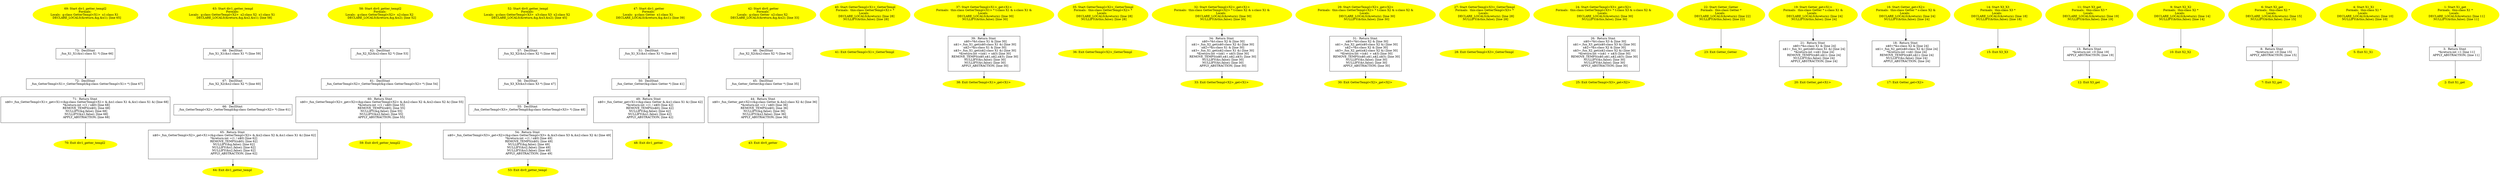 digraph iCFG {
73 [label="73:  DeclStmt \n   _fun_X1_X1(&x1:class X1 *) [line 66]\n " shape="box"]
	

	 73 -> 72 ;
72 [label="72:  DeclStmt \n   _fun_GetterTempl<X1>_GetterTempl(&g:class GetterTempl<X1> *) [line 67]\n " shape="box"]
	

	 72 -> 71 ;
71 [label="71:  Return Stmt \n   n$0=_fun_GetterTempl<X1>_get<X1>(&g:class GetterTempl<X1> &,&x1:class X1 &,&x1:class X1 &) [line 68]\n  *&return:int =(1 / n$0) [line 68]\n  REMOVE_TEMPS(n$0); [line 68]\n  NULLIFY(&g,false); [line 68]\n  NULLIFY(&x1,false); [line 68]\n  APPLY_ABSTRACTION; [line 68]\n " shape="box"]
	

	 71 -> 70 ;
70 [label="70: Exit div1_getter_templ2 \n  " color=yellow style=filled]
	

69 [label="69: Start div1_getter_templ2\nFormals: \nLocals:  g:class GetterTempl<X1>  x1:class X1  \n   DECLARE_LOCALS(&return,&g,&x1); [line 65]\n " color=yellow style=filled]
	

	 69 -> 73 ;
68 [label="68:  DeclStmt \n   _fun_X1_X1(&x1:class X1 *) [line 59]\n " shape="box"]
	

	 68 -> 67 ;
67 [label="67:  DeclStmt \n   _fun_X2_X2(&x2:class X2 *) [line 60]\n " shape="box"]
	

	 67 -> 66 ;
66 [label="66:  DeclStmt \n   _fun_GetterTempl<X2>_GetterTempl(&g:class GetterTempl<X2> *) [line 61]\n " shape="box"]
	

	 66 -> 65 ;
65 [label="65:  Return Stmt \n   n$0=_fun_GetterTempl<X2>_get<X1>(&g:class GetterTempl<X2> &,&x2:class X2 &,&x1:class X1 &) [line 62]\n  *&return:int =(1 / n$0) [line 62]\n  REMOVE_TEMPS(n$0); [line 62]\n  NULLIFY(&g,false); [line 62]\n  NULLIFY(&x1,false); [line 62]\n  NULLIFY(&x2,false); [line 62]\n  APPLY_ABSTRACTION; [line 62]\n " shape="box"]
	

	 65 -> 64 ;
64 [label="64: Exit div1_getter_templ \n  " color=yellow style=filled]
	

63 [label="63: Start div1_getter_templ\nFormals: \nLocals:  g:class GetterTempl<X2>  x2:class X2  x1:class X1  \n   DECLARE_LOCALS(&return,&g,&x2,&x1); [line 58]\n " color=yellow style=filled]
	

	 63 -> 68 ;
62 [label="62:  DeclStmt \n   _fun_X2_X2(&x2:class X2 *) [line 53]\n " shape="box"]
	

	 62 -> 61 ;
61 [label="61:  DeclStmt \n   _fun_GetterTempl<X2>_GetterTempl(&g:class GetterTempl<X2> *) [line 54]\n " shape="box"]
	

	 61 -> 60 ;
60 [label="60:  Return Stmt \n   n$0=_fun_GetterTempl<X2>_get<X2>(&g:class GetterTempl<X2> &,&x2:class X2 &,&x2:class X2 &) [line 55]\n  *&return:int =(1 / n$0) [line 55]\n  REMOVE_TEMPS(n$0); [line 55]\n  NULLIFY(&g,false); [line 55]\n  NULLIFY(&x2,false); [line 55]\n  APPLY_ABSTRACTION; [line 55]\n " shape="box"]
	

	 60 -> 59 ;
59 [label="59: Exit div0_getter_templ2 \n  " color=yellow style=filled]
	

58 [label="58: Start div0_getter_templ2\nFormals: \nLocals:  g:class GetterTempl<X2>  x2:class X2  \n   DECLARE_LOCALS(&return,&g,&x2); [line 52]\n " color=yellow style=filled]
	

	 58 -> 62 ;
57 [label="57:  DeclStmt \n   _fun_X2_X2(&x2:class X2 *) [line 46]\n " shape="box"]
	

	 57 -> 56 ;
56 [label="56:  DeclStmt \n   _fun_X3_X3(&x3:class X3 *) [line 47]\n " shape="box"]
	

	 56 -> 55 ;
55 [label="55:  DeclStmt \n   _fun_GetterTempl<X3>_GetterTempl(&g:class GetterTempl<X3> *) [line 48]\n " shape="box"]
	

	 55 -> 54 ;
54 [label="54:  Return Stmt \n   n$0=_fun_GetterTempl<X3>_get<X2>(&g:class GetterTempl<X3> &,&x3:class X3 &,&x2:class X2 &) [line 49]\n  *&return:int =(1 / n$0) [line 49]\n  REMOVE_TEMPS(n$0); [line 49]\n  NULLIFY(&g,false); [line 49]\n  NULLIFY(&x2,false); [line 49]\n  NULLIFY(&x3,false); [line 49]\n  APPLY_ABSTRACTION; [line 49]\n " shape="box"]
	

	 54 -> 53 ;
53 [label="53: Exit div0_getter_templ \n  " color=yellow style=filled]
	

52 [label="52: Start div0_getter_templ\nFormals: \nLocals:  g:class GetterTempl<X3>  x3:class X3  x2:class X2  \n   DECLARE_LOCALS(&return,&g,&x3,&x2); [line 45]\n " color=yellow style=filled]
	

	 52 -> 57 ;
51 [label="51:  DeclStmt \n   _fun_X1_X1(&x1:class X1 *) [line 40]\n " shape="box"]
	

	 51 -> 50 ;
50 [label="50:  DeclStmt \n   _fun_Getter_Getter(&g:class Getter *) [line 41]\n " shape="box"]
	

	 50 -> 49 ;
49 [label="49:  Return Stmt \n   n$0=_fun_Getter_get<X1>(&g:class Getter &,&x1:class X1 &) [line 42]\n  *&return:int =(1 / n$0) [line 42]\n  REMOVE_TEMPS(n$0); [line 42]\n  NULLIFY(&g,false); [line 42]\n  NULLIFY(&x1,false); [line 42]\n  APPLY_ABSTRACTION; [line 42]\n " shape="box"]
	

	 49 -> 48 ;
48 [label="48: Exit div1_getter \n  " color=yellow style=filled]
	

47 [label="47: Start div1_getter\nFormals: \nLocals:  g:class Getter  x1:class X1  \n   DECLARE_LOCALS(&return,&g,&x1); [line 39]\n " color=yellow style=filled]
	

	 47 -> 51 ;
46 [label="46:  DeclStmt \n   _fun_X2_X2(&x2:class X2 *) [line 34]\n " shape="box"]
	

	 46 -> 45 ;
45 [label="45:  DeclStmt \n   _fun_Getter_Getter(&g:class Getter *) [line 35]\n " shape="box"]
	

	 45 -> 44 ;
44 [label="44:  Return Stmt \n   n$0=_fun_Getter_get<X2>(&g:class Getter &,&x2:class X2 &) [line 36]\n  *&return:int =(1 / n$0) [line 36]\n  REMOVE_TEMPS(n$0); [line 36]\n  NULLIFY(&g,false); [line 36]\n  NULLIFY(&x2,false); [line 36]\n  APPLY_ABSTRACTION; [line 36]\n " shape="box"]
	

	 44 -> 43 ;
43 [label="43: Exit div0_getter \n  " color=yellow style=filled]
	

42 [label="42: Start div0_getter\nFormals: \nLocals:  g:class Getter  x2:class X2  \n   DECLARE_LOCALS(&return,&g,&x2); [line 33]\n " color=yellow style=filled]
	

	 42 -> 46 ;
41 [label="41: Exit GetterTempl<X1>_GetterTempl \n  " color=yellow style=filled]
	

40 [label="40: Start GetterTempl<X1>_GetterTempl\nFormals:  this:class GetterTempl<X1> *\nLocals:  \n   DECLARE_LOCALS(&return); [line 28]\n  NULLIFY(&this,false); [line 28]\n " color=yellow style=filled]
	

	 40 -> 41 ;
39 [label="39:  Return Stmt \n   n$0=*&t:class X1 & [line 30]\n  n$1=_fun_X1_get(n$0:class X1 &) [line 30]\n  n$2=*&s:class X1 & [line 30]\n  n$3=_fun_X1_get(n$2:class X1 &) [line 30]\n  *&return:int =(n$1 + n$3) [line 30]\n  REMOVE_TEMPS(n$0,n$1,n$2,n$3); [line 30]\n  NULLIFY(&s,false); [line 30]\n  NULLIFY(&t,false); [line 30]\n  APPLY_ABSTRACTION; [line 30]\n " shape="box"]
	

	 39 -> 38 ;
38 [label="38: Exit GetterTempl<X1>_get<X1> \n  " color=yellow style=filled]
	

37 [label="37: Start GetterTempl<X1>_get<X1>\nFormals:  this:class GetterTempl<X1> * t:class X1 & s:class X1 &\nLocals:  \n   DECLARE_LOCALS(&return); [line 30]\n  NULLIFY(&this,false); [line 30]\n " color=yellow style=filled]
	

	 37 -> 39 ;
36 [label="36: Exit GetterTempl<X2>_GetterTempl \n  " color=yellow style=filled]
	

35 [label="35: Start GetterTempl<X2>_GetterTempl\nFormals:  this:class GetterTempl<X2> *\nLocals:  \n   DECLARE_LOCALS(&return); [line 28]\n  NULLIFY(&this,false); [line 28]\n " color=yellow style=filled]
	

	 35 -> 36 ;
34 [label="34:  Return Stmt \n   n$0=*&t:class X2 & [line 30]\n  n$1=_fun_X2_get(n$0:class X2 &) [line 30]\n  n$2=*&s:class X1 & [line 30]\n  n$3=_fun_X1_get(n$2:class X1 &) [line 30]\n  *&return:int =(n$1 + n$3) [line 30]\n  REMOVE_TEMPS(n$0,n$1,n$2,n$3); [line 30]\n  NULLIFY(&s,false); [line 30]\n  NULLIFY(&t,false); [line 30]\n  APPLY_ABSTRACTION; [line 30]\n " shape="box"]
	

	 34 -> 33 ;
33 [label="33: Exit GetterTempl<X2>_get<X1> \n  " color=yellow style=filled]
	

32 [label="32: Start GetterTempl<X2>_get<X1>\nFormals:  this:class GetterTempl<X2> * t:class X2 & s:class X1 &\nLocals:  \n   DECLARE_LOCALS(&return); [line 30]\n  NULLIFY(&this,false); [line 30]\n " color=yellow style=filled]
	

	 32 -> 34 ;
31 [label="31:  Return Stmt \n   n$0=*&t:class X2 & [line 30]\n  n$1=_fun_X2_get(n$0:class X2 &) [line 30]\n  n$2=*&s:class X2 & [line 30]\n  n$3=_fun_X2_get(n$2:class X2 &) [line 30]\n  *&return:int =(n$1 + n$3) [line 30]\n  REMOVE_TEMPS(n$0,n$1,n$2,n$3); [line 30]\n  NULLIFY(&s,false); [line 30]\n  NULLIFY(&t,false); [line 30]\n  APPLY_ABSTRACTION; [line 30]\n " shape="box"]
	

	 31 -> 30 ;
30 [label="30: Exit GetterTempl<X2>_get<X2> \n  " color=yellow style=filled]
	

29 [label="29: Start GetterTempl<X2>_get<X2>\nFormals:  this:class GetterTempl<X2> * t:class X2 & s:class X2 &\nLocals:  \n   DECLARE_LOCALS(&return); [line 30]\n  NULLIFY(&this,false); [line 30]\n " color=yellow style=filled]
	

	 29 -> 31 ;
28 [label="28: Exit GetterTempl<X3>_GetterTempl \n  " color=yellow style=filled]
	

27 [label="27: Start GetterTempl<X3>_GetterTempl\nFormals:  this:class GetterTempl<X3> *\nLocals:  \n   DECLARE_LOCALS(&return); [line 28]\n  NULLIFY(&this,false); [line 28]\n " color=yellow style=filled]
	

	 27 -> 28 ;
26 [label="26:  Return Stmt \n   n$0=*&t:class X3 & [line 30]\n  n$1=_fun_X3_get(n$0:class X3 &) [line 30]\n  n$2=*&s:class X2 & [line 30]\n  n$3=_fun_X2_get(n$2:class X2 &) [line 30]\n  *&return:int =(n$1 + n$3) [line 30]\n  REMOVE_TEMPS(n$0,n$1,n$2,n$3); [line 30]\n  NULLIFY(&s,false); [line 30]\n  NULLIFY(&t,false); [line 30]\n  APPLY_ABSTRACTION; [line 30]\n " shape="box"]
	

	 26 -> 25 ;
25 [label="25: Exit GetterTempl<X3>_get<X2> \n  " color=yellow style=filled]
	

24 [label="24: Start GetterTempl<X3>_get<X2>\nFormals:  this:class GetterTempl<X3> * t:class X3 & s:class X2 &\nLocals:  \n   DECLARE_LOCALS(&return); [line 30]\n  NULLIFY(&this,false); [line 30]\n " color=yellow style=filled]
	

	 24 -> 26 ;
23 [label="23: Exit Getter_Getter \n  " color=yellow style=filled]
	

22 [label="22: Start Getter_Getter\nFormals:  this:class Getter *\nLocals:  \n   DECLARE_LOCALS(&return); [line 22]\n  NULLIFY(&this,false); [line 22]\n " color=yellow style=filled]
	

	 22 -> 23 ;
21 [label="21:  Return Stmt \n   n$0=*&s:class X1 & [line 24]\n  n$1=_fun_X1_get(n$0:class X1 &) [line 24]\n  *&return:int =n$1 [line 24]\n  REMOVE_TEMPS(n$0,n$1); [line 24]\n  NULLIFY(&s,false); [line 24]\n  APPLY_ABSTRACTION; [line 24]\n " shape="box"]
	

	 21 -> 20 ;
20 [label="20: Exit Getter_get<X1> \n  " color=yellow style=filled]
	

19 [label="19: Start Getter_get<X1>\nFormals:  this:class Getter * s:class X1 &\nLocals:  \n   DECLARE_LOCALS(&return); [line 24]\n  NULLIFY(&this,false); [line 24]\n " color=yellow style=filled]
	

	 19 -> 21 ;
18 [label="18:  Return Stmt \n   n$0=*&s:class X2 & [line 24]\n  n$1=_fun_X2_get(n$0:class X2 &) [line 24]\n  *&return:int =n$1 [line 24]\n  REMOVE_TEMPS(n$0,n$1); [line 24]\n  NULLIFY(&s,false); [line 24]\n  APPLY_ABSTRACTION; [line 24]\n " shape="box"]
	

	 18 -> 17 ;
17 [label="17: Exit Getter_get<X2> \n  " color=yellow style=filled]
	

16 [label="16: Start Getter_get<X2>\nFormals:  this:class Getter * s:class X2 &\nLocals:  \n   DECLARE_LOCALS(&return); [line 24]\n  NULLIFY(&this,false); [line 24]\n " color=yellow style=filled]
	

	 16 -> 18 ;
15 [label="15: Exit X3_X3 \n  " color=yellow style=filled]
	

14 [label="14: Start X3_X3\nFormals:  this:class X3 *\nLocals:  \n   DECLARE_LOCALS(&return); [line 18]\n  NULLIFY(&this,false); [line 18]\n " color=yellow style=filled]
	

	 14 -> 15 ;
13 [label="13:  Return Stmt \n   *&return:int =0 [line 19]\n  APPLY_ABSTRACTION; [line 19]\n " shape="box"]
	

	 13 -> 12 ;
12 [label="12: Exit X3_get \n  " color=yellow style=filled]
	

11 [label="11: Start X3_get\nFormals:  this:class X3 *\nLocals:  \n   DECLARE_LOCALS(&return); [line 19]\n  NULLIFY(&this,false); [line 19]\n " color=yellow style=filled]
	

	 11 -> 13 ;
10 [label="10: Exit X2_X2 \n  " color=yellow style=filled]
	

9 [label="9: Start X2_X2\nFormals:  this:class X2 *\nLocals:  \n   DECLARE_LOCALS(&return); [line 14]\n  NULLIFY(&this,false); [line 14]\n " color=yellow style=filled]
	

	 9 -> 10 ;
8 [label="8:  Return Stmt \n   *&return:int =0 [line 15]\n  APPLY_ABSTRACTION; [line 15]\n " shape="box"]
	

	 8 -> 7 ;
7 [label="7: Exit X2_get \n  " color=yellow style=filled]
	

6 [label="6: Start X2_get\nFormals:  this:class X2 *\nLocals:  \n   DECLARE_LOCALS(&return); [line 15]\n  NULLIFY(&this,false); [line 15]\n " color=yellow style=filled]
	

	 6 -> 8 ;
5 [label="5: Exit X1_X1 \n  " color=yellow style=filled]
	

4 [label="4: Start X1_X1\nFormals:  this:class X1 *\nLocals:  \n   DECLARE_LOCALS(&return); [line 10]\n  NULLIFY(&this,false); [line 10]\n " color=yellow style=filled]
	

	 4 -> 5 ;
3 [label="3:  Return Stmt \n   *&return:int =1 [line 11]\n  APPLY_ABSTRACTION; [line 11]\n " shape="box"]
	

	 3 -> 2 ;
2 [label="2: Exit X1_get \n  " color=yellow style=filled]
	

1 [label="1: Start X1_get\nFormals:  this:class X1 *\nLocals:  \n   DECLARE_LOCALS(&return); [line 11]\n  NULLIFY(&this,false); [line 11]\n " color=yellow style=filled]
	

	 1 -> 3 ;
}
